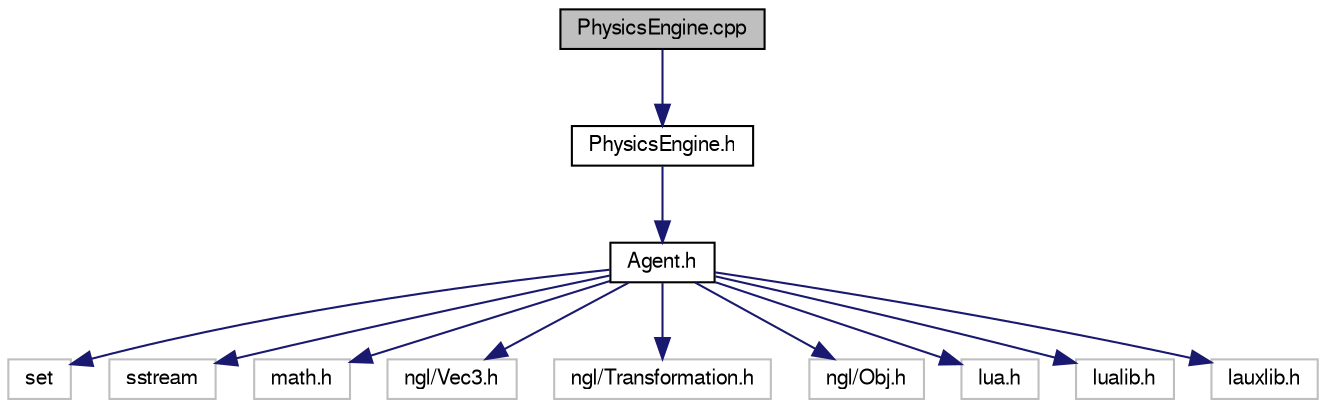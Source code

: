 digraph "PhysicsEngine.cpp"
{
  edge [fontname="FreeSans",fontsize="10",labelfontname="FreeSans",labelfontsize="10"];
  node [fontname="FreeSans",fontsize="10",shape=record];
  Node1 [label="PhysicsEngine.cpp",height=0.2,width=0.4,color="black", fillcolor="grey75", style="filled" fontcolor="black"];
  Node1 -> Node2 [color="midnightblue",fontsize="10",style="solid",fontname="FreeSans"];
  Node2 [label="PhysicsEngine.h",height=0.2,width=0.4,color="black", fillcolor="white", style="filled",URL="$_physics_engine_8h.html",tooltip="This abstract class represents the interface of a physics engine, which is the responsible of handle ..."];
  Node2 -> Node3 [color="midnightblue",fontsize="10",style="solid",fontname="FreeSans"];
  Node3 [label="Agent.h",height=0.2,width=0.4,color="black", fillcolor="white", style="filled",URL="$_agent_8h.html",tooltip="This implements the body of the agent, which includes all the physical properties, neighbourhood, messages, transformation, etc. and knows about the brain, a lua function which is called every time an update occurs. "];
  Node3 -> Node4 [color="midnightblue",fontsize="10",style="solid",fontname="FreeSans"];
  Node4 [label="set",height=0.2,width=0.4,color="grey75", fillcolor="white", style="filled"];
  Node3 -> Node5 [color="midnightblue",fontsize="10",style="solid",fontname="FreeSans"];
  Node5 [label="sstream",height=0.2,width=0.4,color="grey75", fillcolor="white", style="filled"];
  Node3 -> Node6 [color="midnightblue",fontsize="10",style="solid",fontname="FreeSans"];
  Node6 [label="math.h",height=0.2,width=0.4,color="grey75", fillcolor="white", style="filled"];
  Node3 -> Node7 [color="midnightblue",fontsize="10",style="solid",fontname="FreeSans"];
  Node7 [label="ngl/Vec3.h",height=0.2,width=0.4,color="grey75", fillcolor="white", style="filled"];
  Node3 -> Node8 [color="midnightblue",fontsize="10",style="solid",fontname="FreeSans"];
  Node8 [label="ngl/Transformation.h",height=0.2,width=0.4,color="grey75", fillcolor="white", style="filled"];
  Node3 -> Node9 [color="midnightblue",fontsize="10",style="solid",fontname="FreeSans"];
  Node9 [label="ngl/Obj.h",height=0.2,width=0.4,color="grey75", fillcolor="white", style="filled"];
  Node3 -> Node10 [color="midnightblue",fontsize="10",style="solid",fontname="FreeSans"];
  Node10 [label="lua.h",height=0.2,width=0.4,color="grey75", fillcolor="white", style="filled"];
  Node3 -> Node11 [color="midnightblue",fontsize="10",style="solid",fontname="FreeSans"];
  Node11 [label="lualib.h",height=0.2,width=0.4,color="grey75", fillcolor="white", style="filled"];
  Node3 -> Node12 [color="midnightblue",fontsize="10",style="solid",fontname="FreeSans"];
  Node12 [label="lauxlib.h",height=0.2,width=0.4,color="grey75", fillcolor="white", style="filled"];
}
